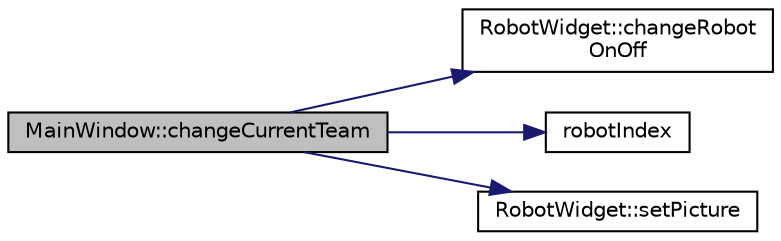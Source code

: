 digraph "MainWindow::changeCurrentTeam"
{
 // INTERACTIVE_SVG=YES
  edge [fontname="Helvetica",fontsize="10",labelfontname="Helvetica",labelfontsize="10"];
  node [fontname="Helvetica",fontsize="10",shape=record];
  rankdir="LR";
  Node1 [label="MainWindow::changeCurrentTeam",height=0.2,width=0.4,color="black", fillcolor="grey75", style="filled", fontcolor="black"];
  Node1 -> Node2 [color="midnightblue",fontsize="10",style="solid",fontname="Helvetica"];
  Node2 [label="RobotWidget::changeRobot\lOnOff",height=0.2,width=0.4,color="black", fillcolor="white", style="filled",URL="$d9/d58/class_robot_widget.html#a4b2358e6238ad0ecd33e9f7ec5c7fa19"];
  Node1 -> Node3 [color="midnightblue",fontsize="10",style="solid",fontname="Helvetica"];
  Node3 [label="robotIndex",height=0.2,width=0.4,color="black", fillcolor="white", style="filled",URL="$d4/d4c/sslworld_8h.html#adc28e5d519f95cbce6aed7c31e2053a0"];
  Node1 -> Node4 [color="midnightblue",fontsize="10",style="solid",fontname="Helvetica"];
  Node4 [label="RobotWidget::setPicture",height=0.2,width=0.4,color="black", fillcolor="white", style="filled",URL="$d9/d58/class_robot_widget.html#a8bbffa248b04e5505ffd69e8dc0d514e"];
}
